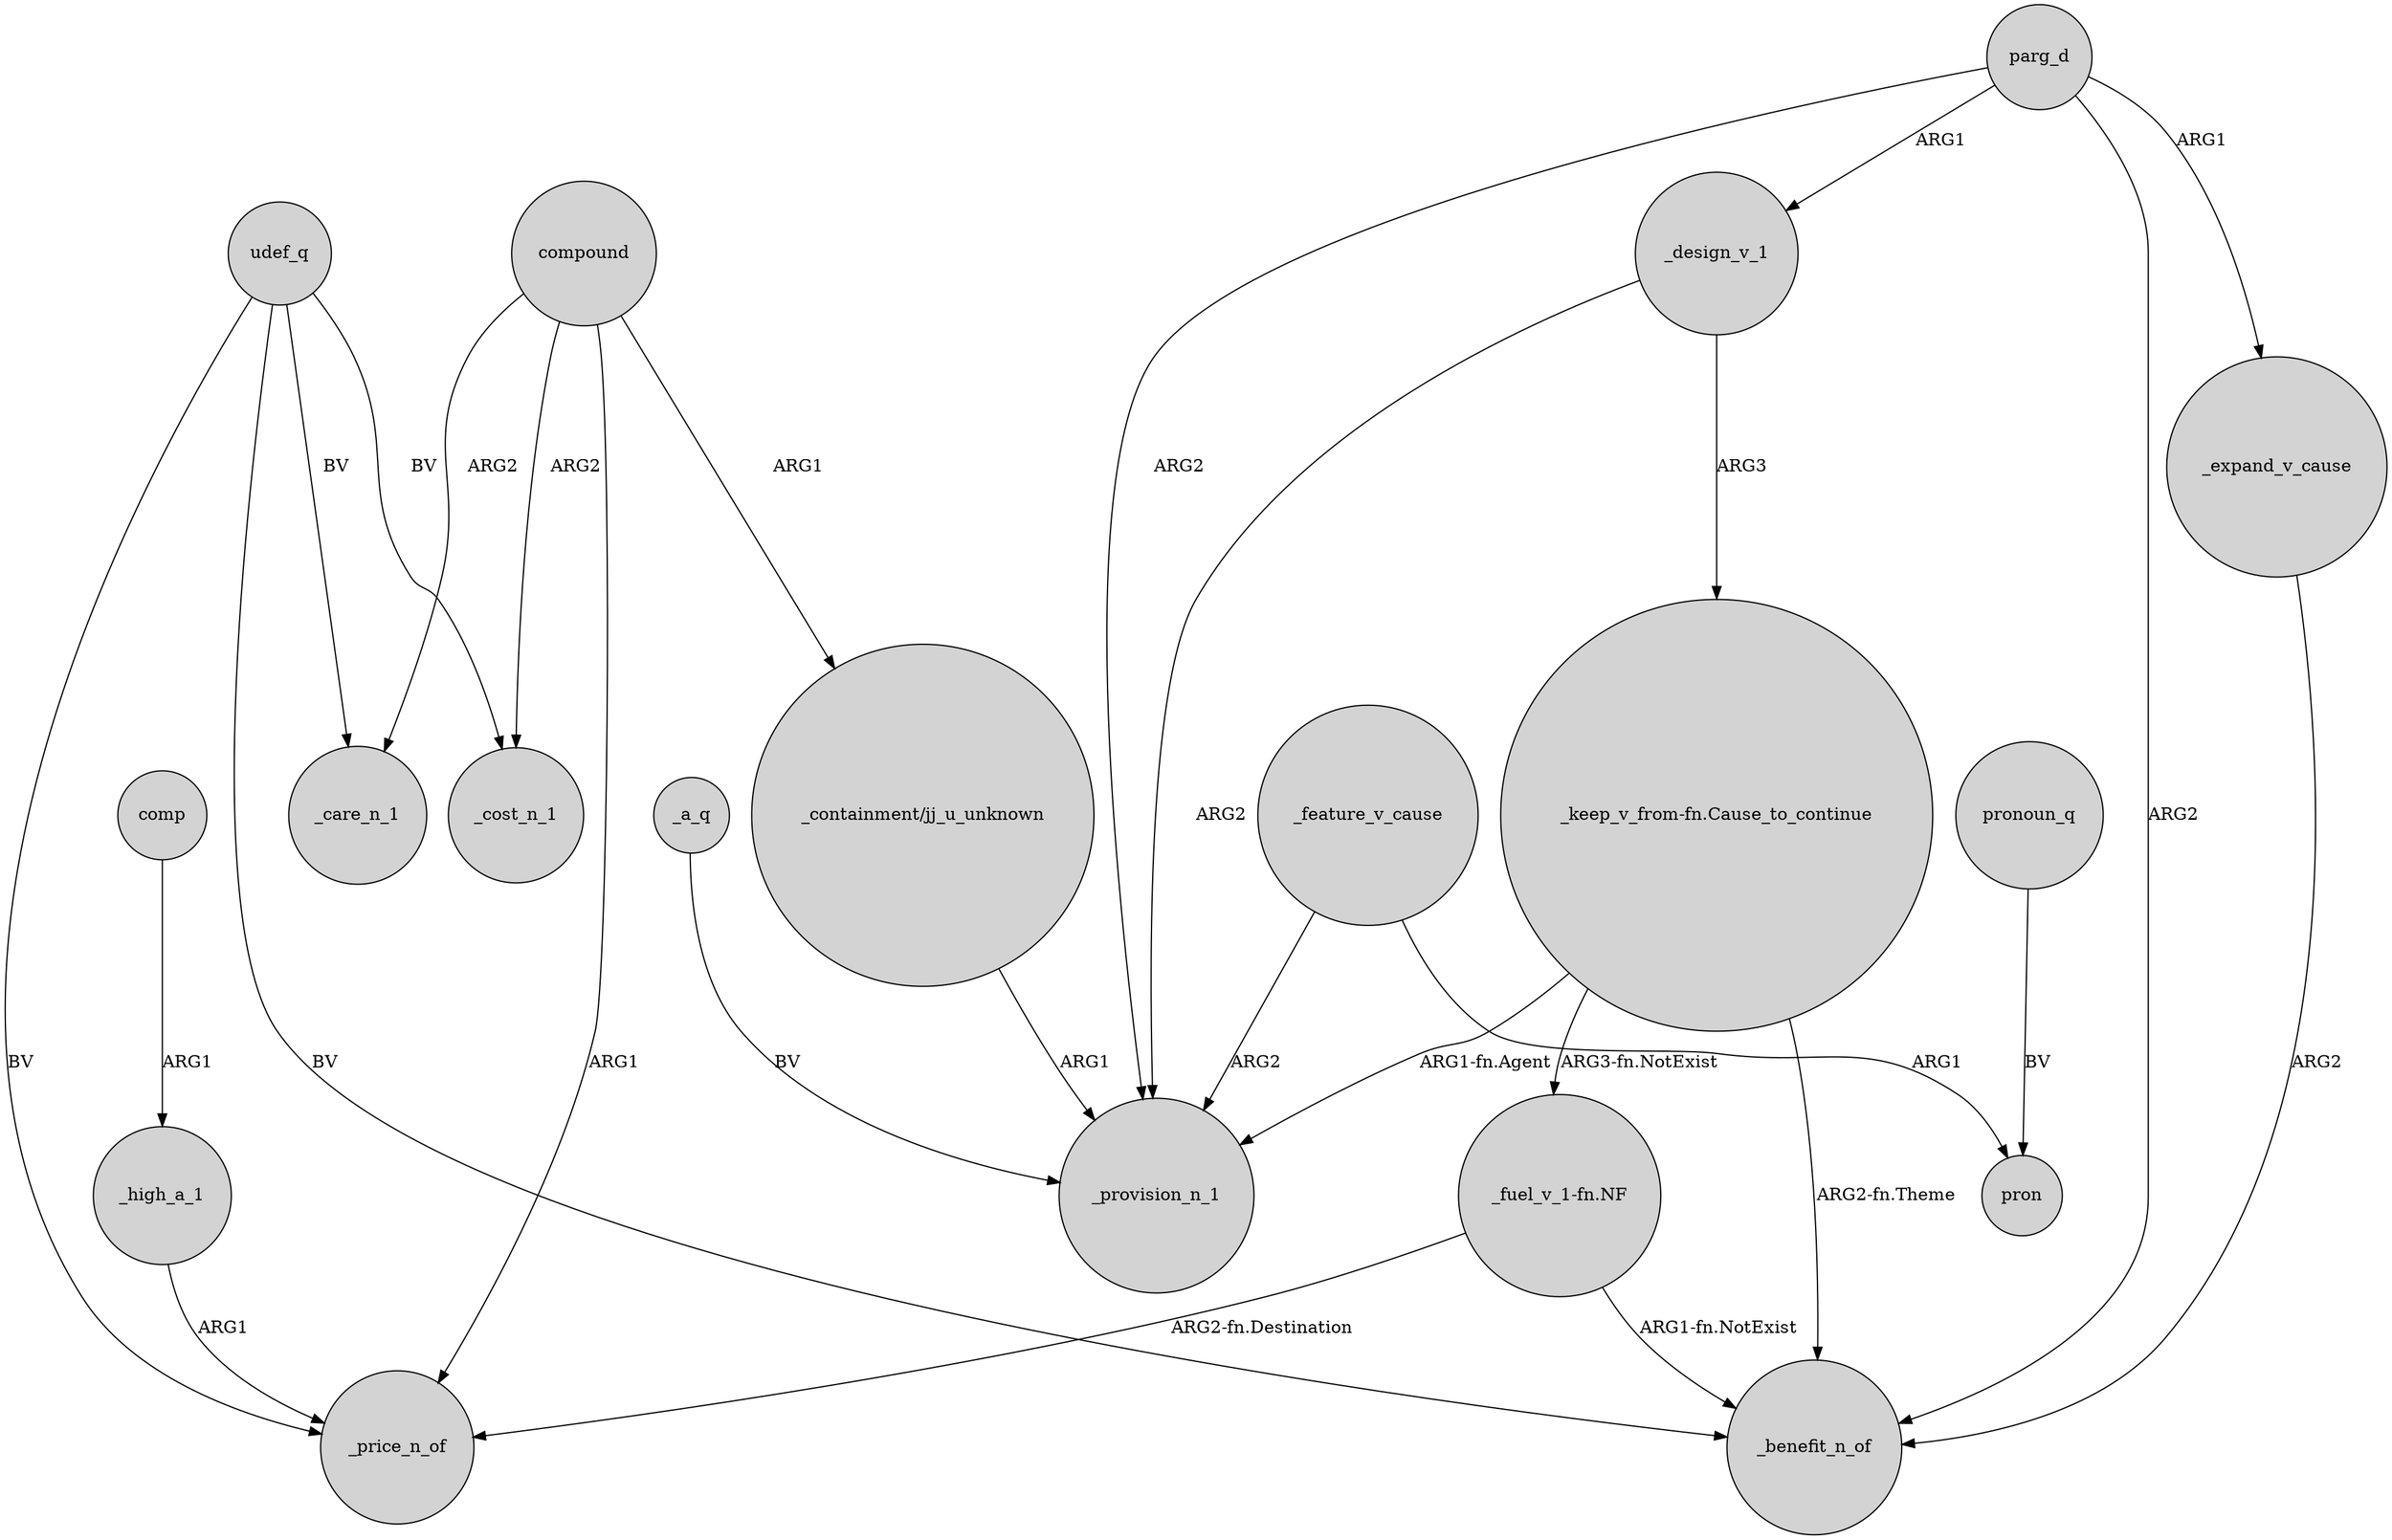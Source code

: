 digraph {
	node [shape=circle style=filled]
	"_fuel_v_1-fn.NF" -> _price_n_of [label="ARG2-fn.Destination"]
	"_keep_v_from-fn.Cause_to_continue" -> _provision_n_1 [label="ARG1-fn.Agent"]
	udef_q -> _price_n_of [label=BV]
	_feature_v_cause -> _provision_n_1 [label=ARG2]
	udef_q -> _care_n_1 [label=BV]
	_design_v_1 -> "_keep_v_from-fn.Cause_to_continue" [label=ARG3]
	comp -> _high_a_1 [label=ARG1]
	udef_q -> _cost_n_1 [label=BV]
	parg_d -> _benefit_n_of [label=ARG2]
	_feature_v_cause -> pron [label=ARG1]
	parg_d -> _provision_n_1 [label=ARG2]
	pronoun_q -> pron [label=BV]
	compound -> _care_n_1 [label=ARG2]
	compound -> "_containment/jj_u_unknown" [label=ARG1]
	"_keep_v_from-fn.Cause_to_continue" -> _benefit_n_of [label="ARG2-fn.Theme"]
	_high_a_1 -> _price_n_of [label=ARG1]
	"_containment/jj_u_unknown" -> _provision_n_1 [label=ARG1]
	parg_d -> _expand_v_cause [label=ARG1]
	"_fuel_v_1-fn.NF" -> _benefit_n_of [label="ARG1-fn.NotExist"]
	_expand_v_cause -> _benefit_n_of [label=ARG2]
	parg_d -> _design_v_1 [label=ARG1]
	compound -> _cost_n_1 [label=ARG2]
	_design_v_1 -> _provision_n_1 [label=ARG2]
	compound -> _price_n_of [label=ARG1]
	_a_q -> _provision_n_1 [label=BV]
	udef_q -> _benefit_n_of [label=BV]
	"_keep_v_from-fn.Cause_to_continue" -> "_fuel_v_1-fn.NF" [label="ARG3-fn.NotExist"]
}
